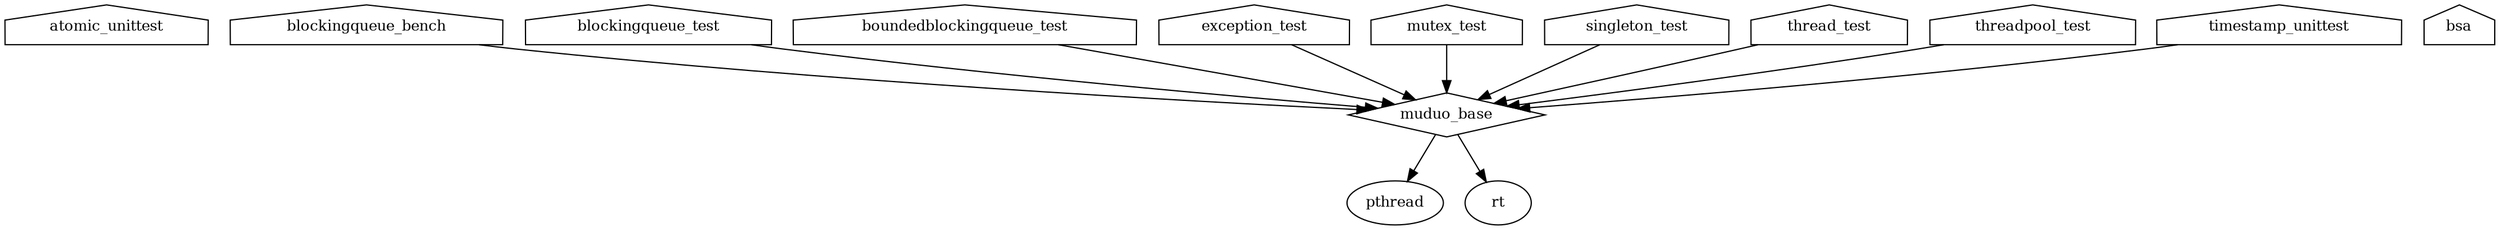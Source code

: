 digraph "GG" {
node [
  fontsize = "12"
];
    "node19" [ label="atomic_unittest" shape="house"];
    "node17" [ label="blockingqueue_bench" shape="house"];
    "node9" [ label="muduo_base" shape="diamond"];
    "node17" -> "node9" // blockingqueue_bench -> muduo_base
    "node36" [ label="pthread" shape="ellipse"];
    "node9" -> "node36" // muduo_base -> pthread
    "node37" [ label="rt" shape="ellipse"];
    "node9" -> "node37" // muduo_base -> rt
    "node26" [ label="blockingqueue_test" shape="house"];
    "node26" -> "node9" // blockingqueue_test -> muduo_base
    "node23" [ label="boundedblockingqueue_test" shape="house"];
    "node23" -> "node9" // boundedblockingqueue_test -> muduo_base
    "node32" [ label="bsa" shape="house"];
    "node21" [ label="exception_test" shape="house"];
    "node21" -> "node9" // exception_test -> muduo_base
    "node18" [ label="mutex_test" shape="house"];
    "node18" -> "node9" // mutex_test -> muduo_base
    "node25" [ label="singleton_test" shape="house"];
    "node25" -> "node9" // singleton_test -> muduo_base
    "node27" [ label="thread_test" shape="house"];
    "node27" -> "node9" // thread_test -> muduo_base
    "node28" [ label="threadpool_test" shape="house"];
    "node28" -> "node9" // threadpool_test -> muduo_base
    "node24" [ label="timestamp_unittest" shape="house"];
    "node24" -> "node9" // timestamp_unittest -> muduo_base
}

